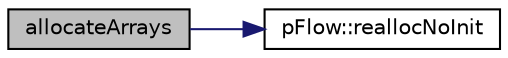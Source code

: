 digraph "allocateArrays"
{
 // LATEX_PDF_SIZE
  edge [fontname="Helvetica",fontsize="10",labelfontname="Helvetica",labelfontsize="10"];
  node [fontname="Helvetica",fontsize="10",shape=record];
  rankdir="LR";
  Node1 [label="allocateArrays",height=0.2,width=0.4,color="black", fillcolor="grey75", style="filled", fontcolor="black",tooltip=" "];
  Node1 -> Node2 [color="midnightblue",fontsize="10",style="solid",fontname="Helvetica"];
  Node2 [label="pFlow::reallocNoInit",height=0.2,width=0.4,color="black", fillcolor="white", style="filled",URL="$namespacepFlow.html#ab0cb13ecc8a699cb45aa436f3171d504",tooltip=" "];
}
